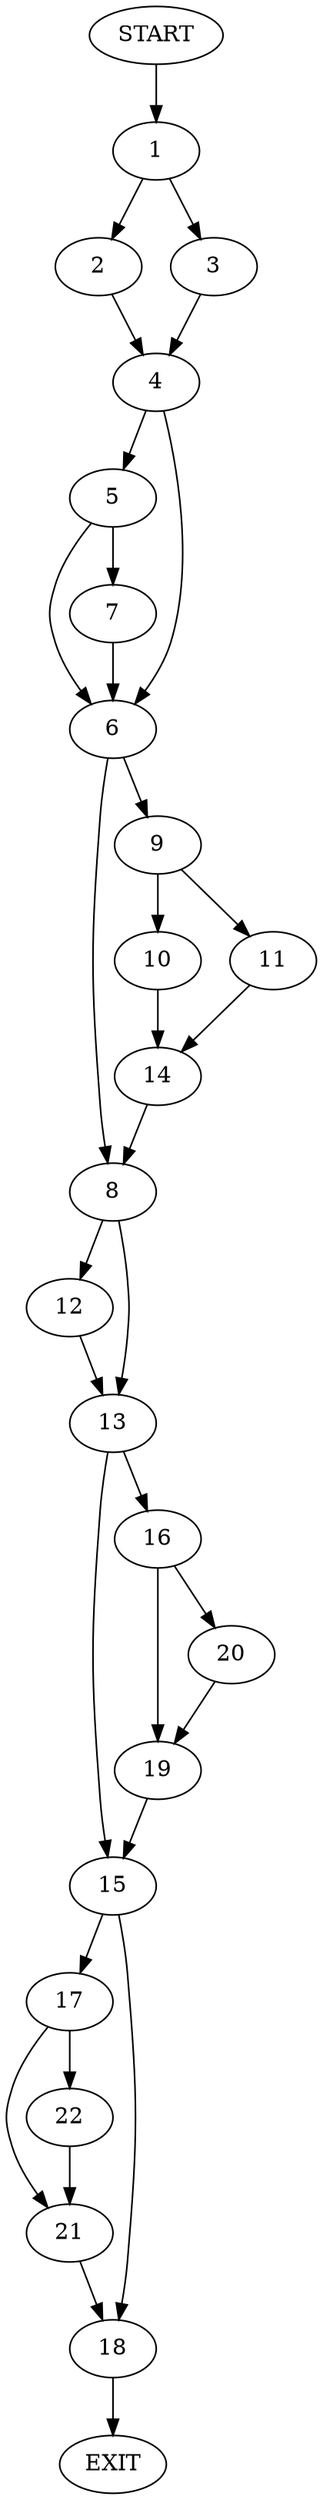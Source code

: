 digraph {
0 [label="START"]
23 [label="EXIT"]
0 -> 1
1 -> 2
1 -> 3
2 -> 4
3 -> 4
4 -> 5
4 -> 6
5 -> 6
5 -> 7
6 -> 8
6 -> 9
7 -> 6
9 -> 10
9 -> 11
8 -> 12
8 -> 13
10 -> 14
11 -> 14
14 -> 8
12 -> 13
13 -> 15
13 -> 16
15 -> 17
15 -> 18
16 -> 19
16 -> 20
20 -> 19
19 -> 15
18 -> 23
17 -> 21
17 -> 22
22 -> 21
21 -> 18
}
